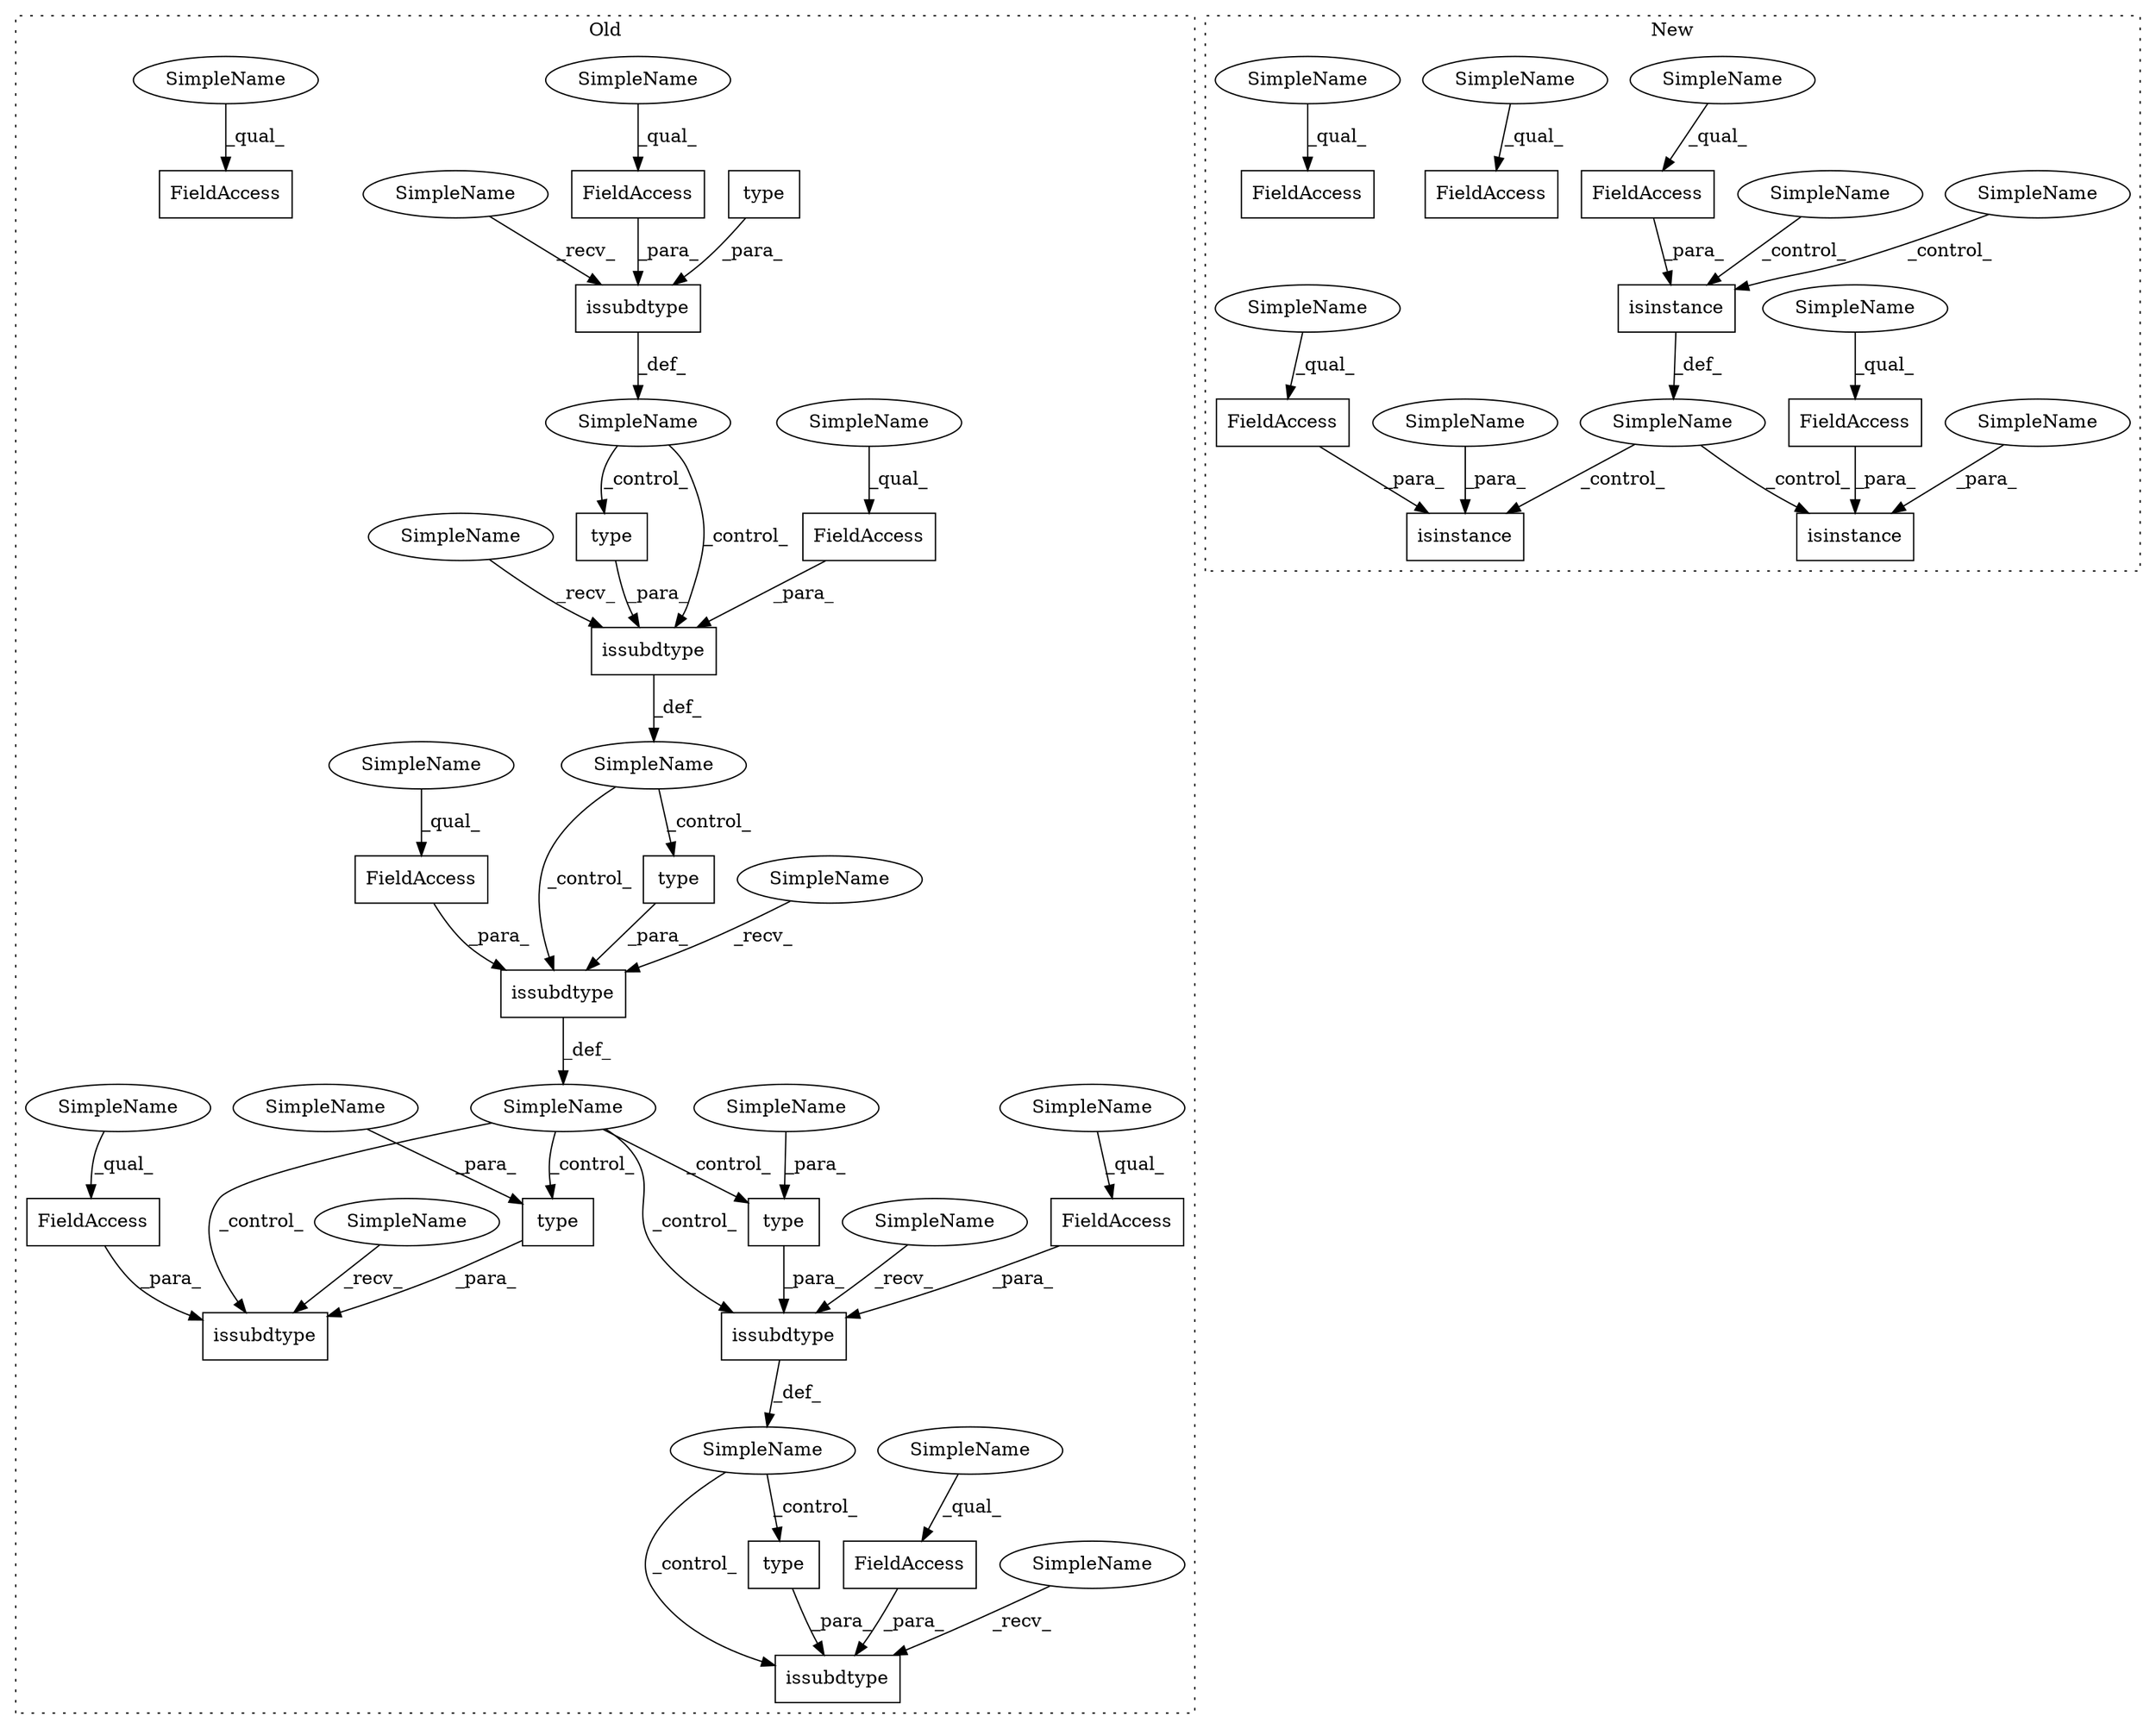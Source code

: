 digraph G {
subgraph cluster0 {
1 [label="issubdtype" a="32" s="2663,2699" l="11,1" shape="box"];
3 [label="SimpleName" a="42" s="" l="" shape="ellipse"];
4 [label="type" a="32" s="3353,3368" l="5,1" shape="box"];
5 [label="SimpleName" a="42" s="" l="" shape="ellipse"];
6 [label="type" a="32" s="2849,2859" l="5,1" shape="box"];
7 [label="SimpleName" a="42" s="" l="" shape="ellipse"];
8 [label="type" a="32" s="3135,3153" l="5,1" shape="box"];
10 [label="FieldAccess" a="22" s="2686" l="13" shape="box"];
11 [label="SimpleName" a="42" s="" l="" shape="ellipse"];
12 [label="issubdtype" a="32" s="3342,3383" l="11,1" shape="box"];
13 [label="FieldAccess" a="22" s="3370" l="13" shape="box"];
16 [label="FieldAccess" a="22" s="3155" l="14" shape="box"];
17 [label="FieldAccess" a="22" s="2861" l="13" shape="box"];
18 [label="FieldAccess" a="22" s="2511" l="13" shape="box"];
21 [label="FieldAccess" a="22" s="3612" l="13" shape="box"];
22 [label="FieldAccess" a="22" s="3042" l="13" shape="box"];
24 [label="issubdtype" a="32" s="3124,3169" l="11,1" shape="box"];
29 [label="type" a="32" s="2499,2509" l="5,1" shape="box"];
30 [label="issubdtype" a="32" s="3011,3055" l="11,1" shape="box"];
31 [label="type" a="32" s="2674,2684" l="5,1" shape="box"];
32 [label="issubdtype" a="32" s="2838,2874" l="11,1" shape="box"];
33 [label="type" a="32" s="3022,3040" l="5,1" shape="box"];
34 [label="issubdtype" a="32" s="2488,2524" l="11,1" shape="box"];
35 [label="SimpleName" a="42" s="2686" l="5" shape="ellipse"];
36 [label="SimpleName" a="42" s="3155" l="5" shape="ellipse"];
37 [label="SimpleName" a="42" s="3336" l="5" shape="ellipse"];
38 [label="SimpleName" a="42" s="2511" l="5" shape="ellipse"];
39 [label="SimpleName" a="42" s="2832" l="5" shape="ellipse"];
40 [label="SimpleName" a="42" s="3042" l="5" shape="ellipse"];
41 [label="SimpleName" a="42" s="3118" l="5" shape="ellipse"];
42 [label="SimpleName" a="42" s="2482" l="5" shape="ellipse"];
43 [label="SimpleName" a="42" s="3370" l="5" shape="ellipse"];
44 [label="SimpleName" a="42" s="3005" l="5" shape="ellipse"];
45 [label="SimpleName" a="42" s="2657" l="5" shape="ellipse"];
46 [label="SimpleName" a="42" s="2861" l="5" shape="ellipse"];
47 [label="SimpleName" a="42" s="3612" l="5" shape="ellipse"];
48 [label="SimpleName" a="42" s="3140" l="13" shape="ellipse"];
49 [label="SimpleName" a="42" s="3027" l="13" shape="ellipse"];
label = "Old";
style="dotted";
}
subgraph cluster1 {
2 [label="isinstance" a="32" s="3118,3155" l="11,1" shape="box"];
9 [label="isinstance" a="32" s="3014,3055" l="11,1" shape="box"];
14 [label="FieldAccess" a="22" s="3039" l="16" shape="box"];
15 [label="FieldAccess" a="22" s="3143" l="12" shape="box"];
19 [label="FieldAccess" a="22" s="3344" l="16" shape="box"];
20 [label="FieldAccess" a="22" s="2867" l="16" shape="box"];
23 [label="FieldAccess" a="22" s="2701" l="16" shape="box"];
25 [label="SimpleName" a="42" s="" l="" shape="ellipse"];
26 [label="SimpleName" a="42" s="" l="" shape="ellipse"];
27 [label="SimpleName" a="42" s="" l="" shape="ellipse"];
28 [label="isinstance" a="32" s="2850,2883" l="11,1" shape="box"];
50 [label="SimpleName" a="42" s="3129" l="13" shape="ellipse"];
51 [label="SimpleName" a="42" s="3025" l="13" shape="ellipse"];
52 [label="SimpleName" a="42" s="3143" l="7" shape="ellipse"];
53 [label="SimpleName" a="42" s="2867" l="7" shape="ellipse"];
54 [label="SimpleName" a="42" s="3344" l="7" shape="ellipse"];
55 [label="SimpleName" a="42" s="3039" l="7" shape="ellipse"];
56 [label="SimpleName" a="42" s="2701" l="7" shape="ellipse"];
label = "New";
style="dotted";
}
1 -> 5 [label="_def_"];
3 -> 1 [label="_control_"];
3 -> 31 [label="_control_"];
4 -> 12 [label="_para_"];
5 -> 6 [label="_control_"];
5 -> 32 [label="_control_"];
6 -> 32 [label="_para_"];
7 -> 24 [label="_control_"];
7 -> 30 [label="_control_"];
7 -> 33 [label="_control_"];
7 -> 8 [label="_control_"];
8 -> 24 [label="_para_"];
10 -> 1 [label="_para_"];
11 -> 4 [label="_control_"];
11 -> 12 [label="_control_"];
13 -> 12 [label="_para_"];
14 -> 9 [label="_para_"];
15 -> 2 [label="_para_"];
16 -> 24 [label="_para_"];
17 -> 32 [label="_para_"];
18 -> 34 [label="_para_"];
20 -> 28 [label="_para_"];
22 -> 30 [label="_para_"];
24 -> 11 [label="_def_"];
25 -> 9 [label="_control_"];
25 -> 2 [label="_control_"];
26 -> 28 [label="_control_"];
27 -> 28 [label="_control_"];
28 -> 25 [label="_def_"];
29 -> 34 [label="_para_"];
31 -> 1 [label="_para_"];
32 -> 7 [label="_def_"];
33 -> 30 [label="_para_"];
34 -> 3 [label="_def_"];
35 -> 10 [label="_qual_"];
36 -> 16 [label="_qual_"];
37 -> 12 [label="_recv_"];
38 -> 18 [label="_qual_"];
39 -> 32 [label="_recv_"];
40 -> 22 [label="_qual_"];
41 -> 24 [label="_recv_"];
42 -> 34 [label="_recv_"];
43 -> 13 [label="_qual_"];
44 -> 30 [label="_recv_"];
45 -> 1 [label="_recv_"];
46 -> 17 [label="_qual_"];
47 -> 21 [label="_qual_"];
48 -> 8 [label="_para_"];
49 -> 33 [label="_para_"];
50 -> 2 [label="_para_"];
51 -> 9 [label="_para_"];
52 -> 15 [label="_qual_"];
53 -> 20 [label="_qual_"];
54 -> 19 [label="_qual_"];
55 -> 14 [label="_qual_"];
56 -> 23 [label="_qual_"];
}